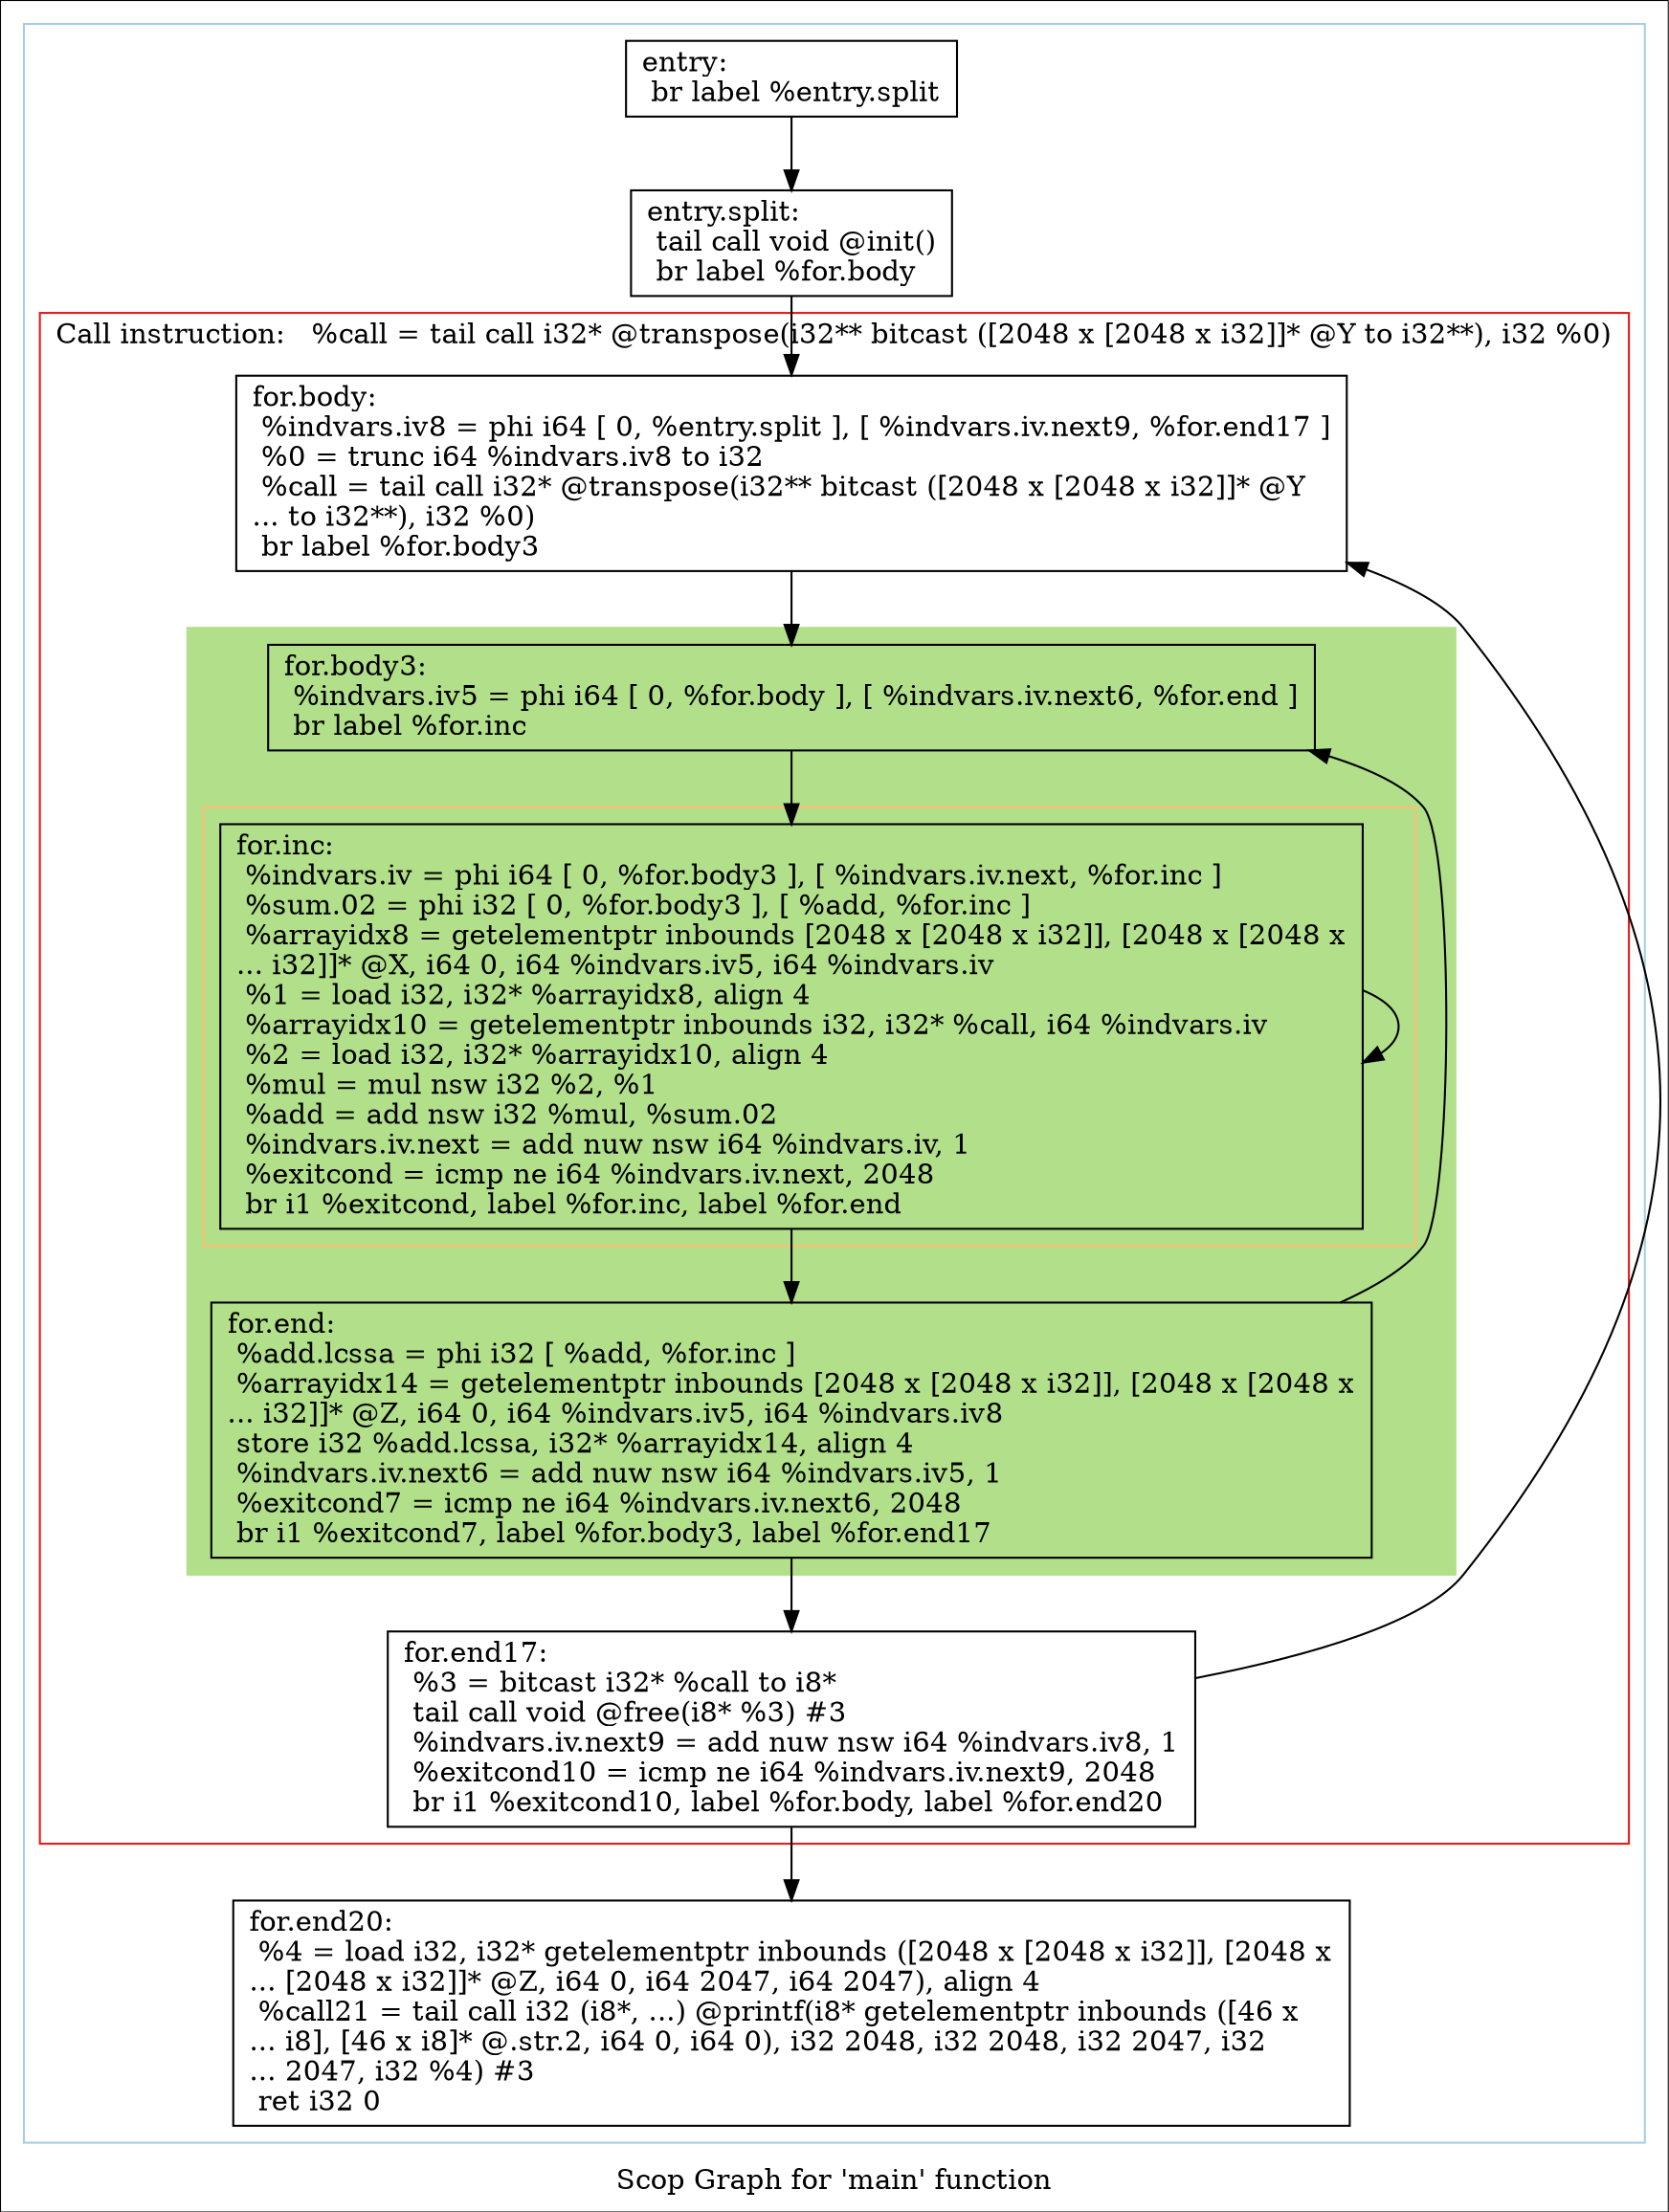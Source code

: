 digraph "Scop Graph for 'main' function" {
	label="Scop Graph for 'main' function";

	Node0x4dc5480 [shape=record,label="{entry:\l  br label %entry.split\l}"];
	Node0x4dc5480 -> Node0x4de9140;
	Node0x4de9140 [shape=record,label="{entry.split:                                      \l  tail call void @init()\l  br label %for.body\l}"];
	Node0x4de9140 -> Node0x4dea890;
	Node0x4dea890 [shape=record,label="{for.body:                                         \l  %indvars.iv8 = phi i64 [ 0, %entry.split ], [ %indvars.iv.next9, %for.end17 ]\l  %0 = trunc i64 %indvars.iv8 to i32\l  %call = tail call i32* @transpose(i32** bitcast ([2048 x [2048 x i32]]* @Y\l... to i32**), i32 %0)\l  br label %for.body3\l}"];
	Node0x4dea890 -> Node0x4deece0;
	Node0x4deece0 [shape=record,label="{for.body3:                                        \l  %indvars.iv5 = phi i64 [ 0, %for.body ], [ %indvars.iv.next6, %for.end ]\l  br label %for.inc\l}"];
	Node0x4deece0 -> Node0x4def6b0;
	Node0x4def6b0 [shape=record,label="{for.inc:                                          \l  %indvars.iv = phi i64 [ 0, %for.body3 ], [ %indvars.iv.next, %for.inc ]\l  %sum.02 = phi i32 [ 0, %for.body3 ], [ %add, %for.inc ]\l  %arrayidx8 = getelementptr inbounds [2048 x [2048 x i32]], [2048 x [2048 x\l... i32]]* @X, i64 0, i64 %indvars.iv5, i64 %indvars.iv\l  %1 = load i32, i32* %arrayidx8, align 4\l  %arrayidx10 = getelementptr inbounds i32, i32* %call, i64 %indvars.iv\l  %2 = load i32, i32* %arrayidx10, align 4\l  %mul = mul nsw i32 %2, %1\l  %add = add nsw i32 %mul, %sum.02\l  %indvars.iv.next = add nuw nsw i64 %indvars.iv, 1\l  %exitcond = icmp ne i64 %indvars.iv.next, 2048\l  br i1 %exitcond, label %for.inc, label %for.end\l}"];
	Node0x4def6b0 -> Node0x4def6b0[constraint=false];
	Node0x4def6b0 -> Node0x4def320;
	Node0x4def320 [shape=record,label="{for.end:                                          \l  %add.lcssa = phi i32 [ %add, %for.inc ]\l  %arrayidx14 = getelementptr inbounds [2048 x [2048 x i32]], [2048 x [2048 x\l... i32]]* @Z, i64 0, i64 %indvars.iv5, i64 %indvars.iv8\l  store i32 %add.lcssa, i32* %arrayidx14, align 4\l  %indvars.iv.next6 = add nuw nsw i64 %indvars.iv5, 1\l  %exitcond7 = icmp ne i64 %indvars.iv.next6, 2048\l  br i1 %exitcond7, label %for.body3, label %for.end17\l}"];
	Node0x4def320 -> Node0x4deece0[constraint=false];
	Node0x4def320 -> Node0x4def160;
	Node0x4def160 [shape=record,label="{for.end17:                                        \l  %3 = bitcast i32* %call to i8*\l  tail call void @free(i8* %3) #3\l  %indvars.iv.next9 = add nuw nsw i64 %indvars.iv8, 1\l  %exitcond10 = icmp ne i64 %indvars.iv.next9, 2048\l  br i1 %exitcond10, label %for.body, label %for.end20\l}"];
	Node0x4def160 -> Node0x4dea890[constraint=false];
	Node0x4def160 -> Node0x4deebe0;
	Node0x4deebe0 [shape=record,label="{for.end20:                                        \l  %4 = load i32, i32* getelementptr inbounds ([2048 x [2048 x i32]], [2048 x\l... [2048 x i32]]* @Z, i64 0, i64 2047, i64 2047), align 4\l  %call21 = tail call i32 (i8*, ...) @printf(i8* getelementptr inbounds ([46 x\l... i8], [46 x i8]* @.str.2, i64 0, i64 0), i32 2048, i32 2048, i32 2047, i32\l... 2047, i32 %4) #3\l  ret i32 0\l}"];
	colorscheme = "paired12"
        subgraph cluster_0x4deba80 {
          label = "";
          style = solid;
          color = 1
          subgraph cluster_0x4deb160 {
            label = "Call instruction:   %call = tail call i32* @transpose(i32** bitcast ([2048 x [2048 x i32]]* @Y to i32**), i32 %0)";
            style = solid;
            color = 6
            subgraph cluster_0x4def340 {
              label = "";
              style = filled;
              color = 3              subgraph cluster_0x4deb0e0 {
                label = "";
                style = solid;
                color = 7
                Node0x4def6b0;
              }
              Node0x4deece0;
              Node0x4def320;
            }
            Node0x4dea890;
            Node0x4def160;
          }
          Node0x4dc5480;
          Node0x4de9140;
          Node0x4deebe0;
        }
}
